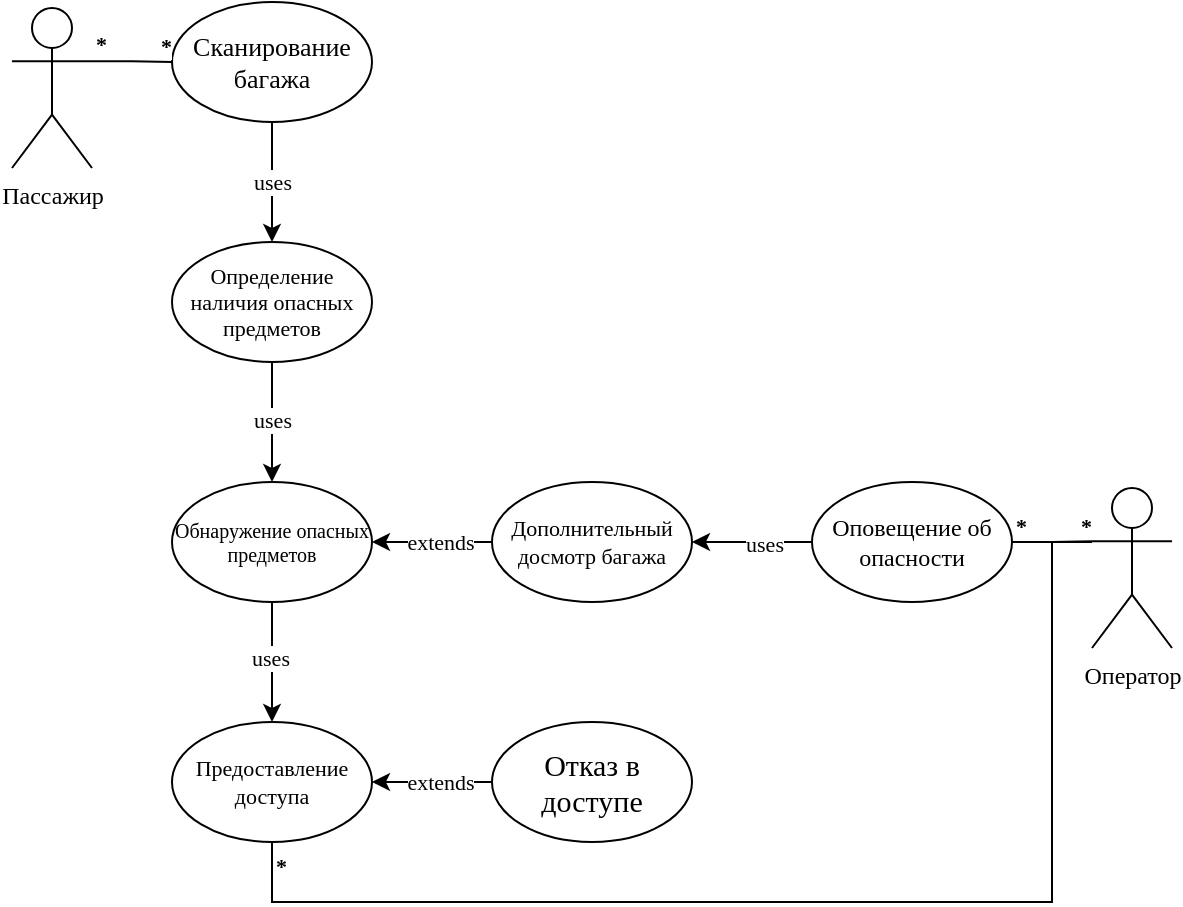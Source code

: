 <mxfile version="24.0.1" type="device">
  <diagram name="Страница — 1" id="WIzzweuHhHE30qaovHEv">
    <mxGraphModel dx="1050" dy="565" grid="1" gridSize="10" guides="1" tooltips="1" connect="1" arrows="1" fold="1" page="1" pageScale="1" pageWidth="700" pageHeight="600" math="0" shadow="0">
      <root>
        <mxCell id="0" />
        <mxCell id="1" parent="0" />
        <mxCell id="KeEquThitEQyuTFf6_Cz-1" value="Пассажир" style="shape=umlActor;verticalLabelPosition=bottom;verticalAlign=top;html=1;fontFamily=Georgia;" parent="1" vertex="1">
          <mxGeometry x="40" y="43" width="40" height="80" as="geometry" />
        </mxCell>
        <mxCell id="KeEquThitEQyuTFf6_Cz-2" value="Оператор" style="shape=umlActor;verticalLabelPosition=bottom;verticalAlign=top;html=1;fontFamily=Georgia;" parent="1" vertex="1">
          <mxGeometry x="580" y="283" width="40" height="80" as="geometry" />
        </mxCell>
        <mxCell id="aGjq1VeNTNSCP7T2n2wK-6" style="edgeStyle=orthogonalEdgeStyle;rounded=0;orthogonalLoop=1;jettySize=auto;html=1;entryX=0.5;entryY=0;entryDx=0;entryDy=0;fontFamily=Georgia;" edge="1" parent="1" source="KeEquThitEQyuTFf6_Cz-7" target="KeEquThitEQyuTFf6_Cz-13">
          <mxGeometry relative="1" as="geometry" />
        </mxCell>
        <mxCell id="aGjq1VeNTNSCP7T2n2wK-8" value="uses" style="edgeLabel;html=1;align=center;verticalAlign=middle;resizable=0;points=[];fontFamily=Georgia;" vertex="1" connectable="0" parent="aGjq1VeNTNSCP7T2n2wK-6">
          <mxGeometry x="0.207" relative="1" as="geometry">
            <mxPoint y="-6" as="offset" />
          </mxGeometry>
        </mxCell>
        <mxCell id="KeEquThitEQyuTFf6_Cz-7" value="&lt;font style=&quot;font-size: 13px;&quot;&gt;Сканирование багажа&lt;/font&gt;" style="ellipse;whiteSpace=wrap;html=1;fontFamily=Georgia;" parent="1" vertex="1">
          <mxGeometry x="120" y="40" width="100" height="60" as="geometry" />
        </mxCell>
        <mxCell id="aGjq1VeNTNSCP7T2n2wK-16" style="edgeStyle=orthogonalEdgeStyle;rounded=0;orthogonalLoop=1;jettySize=auto;html=1;entryX=0.5;entryY=0;entryDx=0;entryDy=0;fontFamily=Georgia;" edge="1" parent="1" source="KeEquThitEQyuTFf6_Cz-13" target="aGjq1VeNTNSCP7T2n2wK-22">
          <mxGeometry relative="1" as="geometry" />
        </mxCell>
        <mxCell id="aGjq1VeNTNSCP7T2n2wK-17" value="uses" style="edgeLabel;html=1;align=center;verticalAlign=middle;resizable=0;points=[];fontFamily=Georgia;" vertex="1" connectable="0" parent="aGjq1VeNTNSCP7T2n2wK-16">
          <mxGeometry x="-0.052" relative="1" as="geometry">
            <mxPoint as="offset" />
          </mxGeometry>
        </mxCell>
        <mxCell id="KeEquThitEQyuTFf6_Cz-13" value="Определение наличия опасных предметов" style="ellipse;whiteSpace=wrap;html=1;fontSize=11;fontFamily=Georgia;" parent="1" vertex="1">
          <mxGeometry x="120" y="160" width="100" height="60" as="geometry" />
        </mxCell>
        <mxCell id="KeEquThitEQyuTFf6_Cz-17" value="" style="endArrow=none;html=1;edgeStyle=orthogonalEdgeStyle;rounded=0;exitX=1;exitY=0.333;exitDx=0;exitDy=0;exitPerimeter=0;entryX=0;entryY=0.5;entryDx=0;entryDy=0;fontFamily=Georgia;fontStyle=0" parent="1" source="KeEquThitEQyuTFf6_Cz-1" target="KeEquThitEQyuTFf6_Cz-7" edge="1">
          <mxGeometry relative="1" as="geometry">
            <mxPoint x="220" y="180" as="sourcePoint" />
            <mxPoint x="380" y="180" as="targetPoint" />
          </mxGeometry>
        </mxCell>
        <mxCell id="KeEquThitEQyuTFf6_Cz-18" value="*" style="edgeLabel;resizable=0;html=1;align=left;verticalAlign=bottom;fontFamily=Georgia;fontStyle=1" parent="KeEquThitEQyuTFf6_Cz-17" connectable="0" vertex="1">
          <mxGeometry x="-1" relative="1" as="geometry" />
        </mxCell>
        <mxCell id="KeEquThitEQyuTFf6_Cz-19" value="*" style="edgeLabel;resizable=0;html=1;align=right;verticalAlign=bottom;fontFamily=Georgia;fontStyle=1" parent="KeEquThitEQyuTFf6_Cz-17" connectable="0" vertex="1">
          <mxGeometry x="1" relative="1" as="geometry" />
        </mxCell>
        <mxCell id="KeEquThitEQyuTFf6_Cz-21" value="" style="endArrow=none;html=1;edgeStyle=orthogonalEdgeStyle;rounded=0;entryX=0;entryY=0.333;entryDx=0;entryDy=0;entryPerimeter=0;exitX=1;exitY=0.5;exitDx=0;exitDy=0;fontFamily=Georgia;" parent="1" source="aGjq1VeNTNSCP7T2n2wK-19" target="KeEquThitEQyuTFf6_Cz-2" edge="1">
          <mxGeometry relative="1" as="geometry">
            <mxPoint x="610" y="220" as="sourcePoint" />
            <mxPoint x="510" y="500" as="targetPoint" />
          </mxGeometry>
        </mxCell>
        <mxCell id="KeEquThitEQyuTFf6_Cz-22" value="*" style="edgeLabel;resizable=0;html=1;align=left;verticalAlign=bottom;fontFamily=Georgia;fontStyle=1" parent="KeEquThitEQyuTFf6_Cz-21" connectable="0" vertex="1">
          <mxGeometry x="-1" relative="1" as="geometry" />
        </mxCell>
        <mxCell id="KeEquThitEQyuTFf6_Cz-23" value="*" style="edgeLabel;resizable=0;html=1;align=right;verticalAlign=bottom;fontFamily=Georgia;" parent="KeEquThitEQyuTFf6_Cz-21" connectable="0" vertex="1">
          <mxGeometry x="1" relative="1" as="geometry" />
        </mxCell>
        <mxCell id="aGjq1VeNTNSCP7T2n2wK-9" style="edgeStyle=orthogonalEdgeStyle;rounded=0;orthogonalLoop=1;jettySize=auto;html=1;entryX=1;entryY=0.5;entryDx=0;entryDy=0;fontFamily=Georgia;" edge="1" parent="1" source="aGjq1VeNTNSCP7T2n2wK-7" target="aGjq1VeNTNSCP7T2n2wK-22">
          <mxGeometry relative="1" as="geometry" />
        </mxCell>
        <mxCell id="aGjq1VeNTNSCP7T2n2wK-10" value="extends" style="edgeLabel;html=1;align=center;verticalAlign=middle;resizable=0;points=[];fontFamily=Georgia;" vertex="1" connectable="0" parent="aGjq1VeNTNSCP7T2n2wK-9">
          <mxGeometry x="0.105" relative="1" as="geometry">
            <mxPoint x="7" as="offset" />
          </mxGeometry>
        </mxCell>
        <mxCell id="aGjq1VeNTNSCP7T2n2wK-7" value="Дополнительный досмотр багажа" style="ellipse;whiteSpace=wrap;html=1;fontSize=11;fontFamily=Georgia;" vertex="1" parent="1">
          <mxGeometry x="280" y="280" width="100" height="60" as="geometry" />
        </mxCell>
        <mxCell id="aGjq1VeNTNSCP7T2n2wK-12" value="Предоставление доступа" style="ellipse;whiteSpace=wrap;html=1;fontSize=11;fontFamily=Georgia;" vertex="1" parent="1">
          <mxGeometry x="120" y="400" width="100" height="60" as="geometry" />
        </mxCell>
        <mxCell id="aGjq1VeNTNSCP7T2n2wK-14" style="edgeStyle=orthogonalEdgeStyle;rounded=0;orthogonalLoop=1;jettySize=auto;html=1;entryX=1;entryY=0.5;entryDx=0;entryDy=0;fontFamily=Georgia;" edge="1" parent="1" source="aGjq1VeNTNSCP7T2n2wK-13" target="aGjq1VeNTNSCP7T2n2wK-12">
          <mxGeometry relative="1" as="geometry" />
        </mxCell>
        <mxCell id="aGjq1VeNTNSCP7T2n2wK-15" value="extends" style="edgeLabel;html=1;align=center;verticalAlign=middle;resizable=0;points=[];fontFamily=Georgia;" vertex="1" connectable="0" parent="aGjq1VeNTNSCP7T2n2wK-14">
          <mxGeometry x="-0.076" y="2" relative="1" as="geometry">
            <mxPoint x="1" y="-2" as="offset" />
          </mxGeometry>
        </mxCell>
        <mxCell id="aGjq1VeNTNSCP7T2n2wK-13" value="Отказ в доступе" style="ellipse;whiteSpace=wrap;html=1;fontSize=15;fontFamily=Georgia;" vertex="1" parent="1">
          <mxGeometry x="280" y="400" width="100" height="60" as="geometry" />
        </mxCell>
        <mxCell id="aGjq1VeNTNSCP7T2n2wK-20" style="edgeStyle=orthogonalEdgeStyle;rounded=0;orthogonalLoop=1;jettySize=auto;html=1;entryX=1;entryY=0.5;entryDx=0;entryDy=0;fontFamily=Georgia;" edge="1" parent="1" source="aGjq1VeNTNSCP7T2n2wK-19" target="aGjq1VeNTNSCP7T2n2wK-7">
          <mxGeometry relative="1" as="geometry" />
        </mxCell>
        <mxCell id="aGjq1VeNTNSCP7T2n2wK-21" value="uses" style="edgeLabel;html=1;align=center;verticalAlign=middle;resizable=0;points=[];fontFamily=Georgia;" vertex="1" connectable="0" parent="aGjq1VeNTNSCP7T2n2wK-20">
          <mxGeometry x="-0.196" y="1" relative="1" as="geometry">
            <mxPoint as="offset" />
          </mxGeometry>
        </mxCell>
        <mxCell id="aGjq1VeNTNSCP7T2n2wK-19" value="Оповещение об опасности" style="ellipse;whiteSpace=wrap;html=1;fontSize=12;fontFamily=Georgia;" vertex="1" parent="1">
          <mxGeometry x="440" y="280" width="100" height="60" as="geometry" />
        </mxCell>
        <mxCell id="aGjq1VeNTNSCP7T2n2wK-23" style="edgeStyle=orthogonalEdgeStyle;rounded=0;orthogonalLoop=1;jettySize=auto;html=1;entryX=0.5;entryY=0;entryDx=0;entryDy=0;fontFamily=Georgia;" edge="1" parent="1" source="aGjq1VeNTNSCP7T2n2wK-22" target="aGjq1VeNTNSCP7T2n2wK-12">
          <mxGeometry relative="1" as="geometry" />
        </mxCell>
        <mxCell id="aGjq1VeNTNSCP7T2n2wK-27" value="uses" style="edgeLabel;html=1;align=center;verticalAlign=middle;resizable=0;points=[];fontFamily=Georgia;" vertex="1" connectable="0" parent="aGjq1VeNTNSCP7T2n2wK-23">
          <mxGeometry x="-0.083" y="-1" relative="1" as="geometry">
            <mxPoint as="offset" />
          </mxGeometry>
        </mxCell>
        <mxCell id="aGjq1VeNTNSCP7T2n2wK-22" value="Обнаружение опасных предметов" style="ellipse;whiteSpace=wrap;html=1;fontSize=10;fontFamily=Georgia;" vertex="1" parent="1">
          <mxGeometry x="120" y="280" width="100" height="60" as="geometry" />
        </mxCell>
        <mxCell id="aGjq1VeNTNSCP7T2n2wK-24" value="" style="endArrow=none;html=1;edgeStyle=orthogonalEdgeStyle;rounded=0;exitX=0.5;exitY=1;exitDx=0;exitDy=0;fontFamily=Georgia;" edge="1" parent="1" source="aGjq1VeNTNSCP7T2n2wK-12">
          <mxGeometry relative="1" as="geometry">
            <mxPoint x="550" y="320" as="sourcePoint" />
            <mxPoint x="580" y="310" as="targetPoint" />
            <Array as="points">
              <mxPoint x="170" y="490" />
              <mxPoint x="560" y="490" />
              <mxPoint x="560" y="310" />
            </Array>
          </mxGeometry>
        </mxCell>
        <mxCell id="aGjq1VeNTNSCP7T2n2wK-25" value="*" style="edgeLabel;resizable=0;html=1;align=left;verticalAlign=bottom;fontFamily=Georgia;fontStyle=1" connectable="0" vertex="1" parent="aGjq1VeNTNSCP7T2n2wK-24">
          <mxGeometry x="-1" relative="1" as="geometry">
            <mxPoint y="20" as="offset" />
          </mxGeometry>
        </mxCell>
        <mxCell id="aGjq1VeNTNSCP7T2n2wK-26" value="*" style="edgeLabel;resizable=0;html=1;align=right;verticalAlign=bottom;fontFamily=Georgia;fontStyle=1" connectable="0" vertex="1" parent="aGjq1VeNTNSCP7T2n2wK-24">
          <mxGeometry x="1" relative="1" as="geometry" />
        </mxCell>
      </root>
    </mxGraphModel>
  </diagram>
</mxfile>
